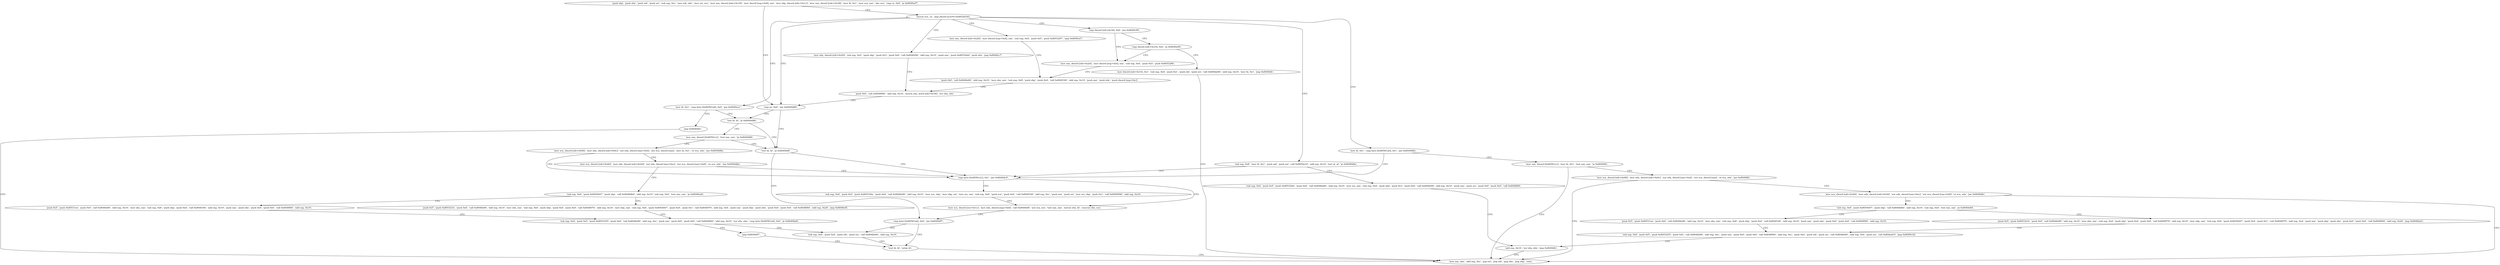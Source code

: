 digraph "func" {
"134519568" [label = "'push ebp', 'push ebx', 'push edi', 'push esi', 'sub esp, 0xc', 'mov edi, edx', 'mov esi, ecx', 'mov eax, dword [edx+0x18]', 'mov dword [esp+0x8], eax', 'mov ebp, dword [edx+0x1c]', 'mov eax, dword [edx+0x38]', 'mov bl, 0x1', 'mov ecx, eax', 'dec ecx', 'cmp cx, 0x9', 'ja 0x8049cd7', " ]
"134520023" [label = "'cmp ax, 0x6', 'jne 0x8049d86', " ]
"134519607" [label = "'movzx ecx, cx', 'jmp dword [ecx*4+0x8052634]', " ]
"134520198" [label = "'test bl, bl', 'je 0x8049ddf', " ]
"134520033" [label = "'test bl, bl', 'je 0x8049d86', " ]
"134519617" [label = "'mov bl, 0x1', 'cmp byte [0x80561a0], 0x1', 'jne 0x8049d8a', " ]
"134519797" [label = "'sub esp, 0x8', 'mov bl, 0x1', 'push edi', 'push esi', 'call 0x8050a10', 'add esp, 0x10', 'test al, al', 'je 0x8049d8a', " ]
"134519879" [label = "'mov eax, dword [edi+0x20]', 'mov dword [esp+0x4], eax', 'sub esp, 0x4', 'push 0x5', 'push 0x8053297', 'jmp 0x8049ca7', " ]
"134519898" [label = "'mov bl, 0x1', 'cmp byte [0x80561a0], 0x0', 'jne 0x8049ce1', " ]
"134519914" [label = "'mov ebx, dword [edi+0x20]', 'sub esp, 0x4', 'push ebp', 'push 0x3', 'push 0x0', 'call 0x804f290', 'add esp, 0x10', 'push eax', 'push 0x805344d', 'push ebx', 'jmp 0x8049cc7', " ]
"134519942" [label = "'cmp dword [edi+0x30], 0x0', 'jne 0x8049c96', " ]
"134520287" [label = "'cmp byte [0x80561a0], 0x0', 'jne 0x8049df7', " ]
"134520202" [label = "'cmp byte [0x80561a1], 0x1', 'jne 0x8049dc9', " ]
"134520041" [label = "'mov eax, dword [0x80561cc]', 'test eax, eax', 'je 0x8049d86', " ]
"134519632" [label = "'mov eax, dword [0x80561cc]', 'mov bl, 0x1', 'test eax, eax', 'je 0x8049dfc', " ]
"134519820" [label = "'sub esp, 0x4', 'push 0x5', 'push 0x80532b0', 'push 0x0', 'call 0x8048e80', 'add esp, 0x10', 'mov esi, eax', 'sub esp, 0x4', 'push ebp', 'push 0x3', 'push 0x0', 'call 0x804f290', 'add esp, 0x10', 'push eax', 'push esi', 'push 0x0', 'push 0x0', 'call 0x8048f40', " ]
"134519975" [label = "'push 0x0', 'call 0x8048e80', 'add esp, 0x10', 'mov ebx, eax', 'sub esp, 0x8', 'push ebp', 'push 0x4', 'call 0x804f160', 'add esp, 0x10', 'push eax', 'push ebx', 'push dword [esp+0xc]', " ]
"134519909" [label = "'jmp 0x8049dfc', " ]
"134520007" [label = "'push 0x0', 'call 0x8048f40', 'add esp, 0x10', 'movzx eax, word [edi+0x38]', 'xor ebx, ebx', " ]
"134519958" [label = "'mov eax, dword [edi+0x20]', 'mov dword [esp+0x4], eax', 'sub esp, 0x4', 'push 0x5', 'push 0x8053286', " ]
"134519948" [label = "'cmp dword [edi+0x10], 0x0', 'je 0x8049e06', " ]
"134520311" [label = "'test bl, bl', 'setne bl', " ]
"134520296" [label = "'sub esp, 0x4', 'push 0x4', 'push edi', 'push esi', 'call 0x804bd40', 'add esp, 0x10', " ]
"134520265" [label = "'mov ecx, dword [esi+0x1c]', 'mov edx, dword [esp+0x8]', 'call 0x8049ef0', 'xor ecx, ecx', 'test eax, eax', 'movzx ebx, bl', 'cmovne ebx, ecx', " ]
"134520211" [label = "'sub esp, 0x4', 'push 0x5', 'push 0x805336a', 'push 0x0', 'call 0x8048e80', 'add esp, 0x10', 'mov ecx, ebp', 'mov ebp, esi', 'mov esi, eax', 'sub esp, 0x8', 'push ecx', 'push 0x4', 'call 0x804f160', 'add esp, 0xc', 'push eax', 'push esi', 'mov esi, ebp', 'push 0x1', 'call 0x8049090', 'add esp, 0x10', " ]
"134520054" [label = "'mov ecx, dword [edi+0x98]', 'mov edx, dword [edi+0x9c]', 'xor edx, dword [eax+0x4]', 'xor ecx, dword [eax]', 'mov bl, 0x1', 'or ecx, edx', 'jne 0x8049d8a', " ]
"134520316" [label = "'mov eax, ebx', 'add esp, 0xc', 'pop esi', 'pop edi', 'pop ebx', 'pop ebp', 'retn', " ]
"134519647" [label = "'mov ecx, dword [edi+0x98]', 'mov edx, dword [edi+0x9c]', 'xor edx, dword [eax+0x4]', 'xor ecx, dword [eax]', 'or ecx, edx', 'jne 0x8049dfc', " ]
"134519869" [label = "'add esp, 0x10', 'xor ebx, ebx', 'jmp 0x8049dfc', " ]
"134520326" [label = "'mov dword [edi+0x10], 0x1', 'sub esp, 0x4', 'push 0x1', 'push edi', 'push esi', 'call 0x804bd40', 'add esp, 0x10', 'mov bl, 0x1', 'jmp 0x8049dfc', " ]
"134520077" [label = "'mov ecx, dword [edi+0x40]', 'mov edx, dword [edi+0x44]', 'xor edx, dword [eax+0xc]', 'xor ecx, dword [eax+0x8]', 'or ecx, edx', 'jne 0x8049d8a', " ]
"134519672" [label = "'mov ecx, dword [edi+0x40]', 'mov edx, dword [edi+0x44]', 'xor edx, dword [eax+0xc]', 'xor ecx, dword [eax+0x8]', 'or ecx, edx', 'jne 0x8049dfc', " ]
"134520093" [label = "'sub esp, 0x8', 'push 0x8054047', 'push ebp', 'call 0x8048db0', 'add esp, 0x10', 'sub esp, 0x4', 'test eax, eax', 'je 0x8049e20', " ]
"134519692" [label = "'sub esp, 0x8', 'push 0x8054047', 'push ebp', 'call 0x8048db0', 'add esp, 0x10', 'sub esp, 0x4', 'test eax, eax', 'je 0x8049e84', " ]
"134520352" [label = "'push 0x5', 'push 0x80531ee', 'push 0x0', 'call 0x8048e80', 'add esp, 0x10', 'mov ebx, eax', 'sub esp, 0x8', 'push ebp', 'push 0x4', 'call 0x804f160', 'add esp, 0x10', 'push eax', 'push ebx', 'push 0x0', 'push 0x0', 'call 0x8048f40', 'add esp, 0x10', " ]
"134520121" [label = "'push 0x5', 'push 0x805321b', 'push 0x0', 'call 0x8048e80', 'add esp, 0x10', 'mov ebx, eax', 'sub esp, 0x4', 'push ebp', 'push 0x4', 'push 0x0', 'call 0x804f070', 'add esp, 0x10', 'mov ebp, eax', 'sub esp, 0x4', 'push 0x8054047', 'push 0x4', 'push 0x1', 'call 0x804f070', 'add esp, 0x4', 'push eax', 'push ebp', 'push ebx', 'push 0x0', 'push 0x0', 'call 0x8048f40', 'add esp, 0x20', 'jmp 0x8049e4f', " ]
"134520452" [label = "'push 0x5', 'push 0x80531ee', 'push 0x0', 'call 0x8048e80', 'add esp, 0x10', 'mov ebx, eax', 'sub esp, 0x8', 'push ebp', 'push 0x4', 'call 0x804f160', 'add esp, 0x10', 'push eax', 'push ebx', 'push 0x0', 'push 0x0', 'call 0x8048f40', 'add esp, 0x10', " ]
"134519720" [label = "'push 0x5', 'push 0x805321b', 'push 0x0', 'call 0x8048e80', 'add esp, 0x10', 'mov ebx, eax', 'sub esp, 0x4', 'push ebp', 'push 0x4', 'push 0x0', 'call 0x804f070', 'add esp, 0x10', 'mov ebp, eax', 'sub esp, 0x4', 'push 0x8054047', 'push 0x4', 'push 0x1', 'call 0x804f070', 'add esp, 0x4', 'push eax', 'push ebp', 'push ebx', 'push 0x0', 'push 0x0', 'call 0x8048f40', 'add esp, 0x20', 'jmp 0x8049eb3', " ]
"134520399" [label = "'sub esp, 0x4', 'push 0x5', 'push 0x8053255', 'push 0x0', 'call 0x8048e80', 'add esp, 0xc', 'push eax', 'push 0x0', 'push 0x0', 'call 0x8048f40', 'add esp, 0x10', 'xor ebx, ebx', 'cmp byte [0x80561a0], 0x0', 'je 0x8049de8', " ]
"134520499" [label = "'sub esp, 0x4', 'push 0x5', 'push 0x8053255', 'push 0x0', 'call 0x8048e80', 'add esp, 0xc', 'push eax', 'push 0x0', 'push 0x0', 'call 0x8048f40', 'add esp, 0xc', 'push 0x4', 'push edi', 'push esi', 'call 0x804bd40', 'add esp, 0x4', 'push esi', 'call 0x804ad10', 'jmp 0x8049c3d', " ]
"134520447" [label = "'jmp 0x8049df7', " ]
"134519568" -> "134520023" [ label = "CFG" ]
"134519568" -> "134519607" [ label = "CFG" ]
"134520023" -> "134520198" [ label = "CFG" ]
"134520023" -> "134520033" [ label = "CFG" ]
"134519607" -> "134519617" [ label = "CFG" ]
"134519607" -> "134519797" [ label = "CFG" ]
"134519607" -> "134519879" [ label = "CFG" ]
"134519607" -> "134519898" [ label = "CFG" ]
"134519607" -> "134519914" [ label = "CFG" ]
"134519607" -> "134519942" [ label = "CFG" ]
"134519607" -> "134520023" [ label = "CFG" ]
"134520198" -> "134520287" [ label = "CFG" ]
"134520198" -> "134520202" [ label = "CFG" ]
"134520033" -> "134520198" [ label = "CFG" ]
"134520033" -> "134520041" [ label = "CFG" ]
"134519617" -> "134520202" [ label = "CFG" ]
"134519617" -> "134519632" [ label = "CFG" ]
"134519797" -> "134520202" [ label = "CFG" ]
"134519797" -> "134519820" [ label = "CFG" ]
"134519879" -> "134519975" [ label = "CFG" ]
"134519898" -> "134520033" [ label = "CFG" ]
"134519898" -> "134519909" [ label = "CFG" ]
"134519914" -> "134520007" [ label = "CFG" ]
"134519942" -> "134519958" [ label = "CFG" ]
"134519942" -> "134519948" [ label = "CFG" ]
"134520287" -> "134520311" [ label = "CFG" ]
"134520287" -> "134520296" [ label = "CFG" ]
"134520202" -> "134520265" [ label = "CFG" ]
"134520202" -> "134520211" [ label = "CFG" ]
"134520041" -> "134520198" [ label = "CFG" ]
"134520041" -> "134520054" [ label = "CFG" ]
"134519632" -> "134520316" [ label = "CFG" ]
"134519632" -> "134519647" [ label = "CFG" ]
"134519820" -> "134519869" [ label = "CFG" ]
"134519975" -> "134520007" [ label = "CFG" ]
"134519909" -> "134520316" [ label = "CFG" ]
"134520007" -> "134520023" [ label = "CFG" ]
"134519958" -> "134519975" [ label = "CFG" ]
"134519948" -> "134520326" [ label = "CFG" ]
"134519948" -> "134519958" [ label = "CFG" ]
"134520311" -> "134520316" [ label = "CFG" ]
"134520296" -> "134520311" [ label = "CFG" ]
"134520265" -> "134520287" [ label = "CFG" ]
"134520211" -> "134520265" [ label = "CFG" ]
"134520054" -> "134520202" [ label = "CFG" ]
"134520054" -> "134520077" [ label = "CFG" ]
"134519647" -> "134520316" [ label = "CFG" ]
"134519647" -> "134519672" [ label = "CFG" ]
"134519869" -> "134520316" [ label = "CFG" ]
"134520326" -> "134520316" [ label = "CFG" ]
"134520077" -> "134520202" [ label = "CFG" ]
"134520077" -> "134520093" [ label = "CFG" ]
"134519672" -> "134520316" [ label = "CFG" ]
"134519672" -> "134519692" [ label = "CFG" ]
"134520093" -> "134520352" [ label = "CFG" ]
"134520093" -> "134520121" [ label = "CFG" ]
"134519692" -> "134520452" [ label = "CFG" ]
"134519692" -> "134519720" [ label = "CFG" ]
"134520352" -> "134520399" [ label = "CFG" ]
"134520121" -> "134520399" [ label = "CFG" ]
"134520452" -> "134520499" [ label = "CFG" ]
"134519720" -> "134520499" [ label = "CFG" ]
"134520399" -> "134520296" [ label = "CFG" ]
"134520399" -> "134520447" [ label = "CFG" ]
"134520499" -> "134519869" [ label = "CFG" ]
"134520447" -> "134520311" [ label = "CFG" ]
}
